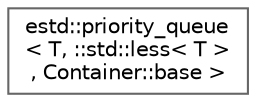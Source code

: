 digraph "Graphical Class Hierarchy"
{
 // LATEX_PDF_SIZE
  bgcolor="transparent";
  edge [fontname=Helvetica,fontsize=10,labelfontname=Helvetica,labelfontsize=10];
  node [fontname=Helvetica,fontsize=10,shape=box,height=0.2,width=0.4];
  rankdir="LR";
  Node0 [id="Node000000",label="estd::priority_queue\l\< T, ::std::less\< T \>\l, Container::base \>",height=0.2,width=0.4,color="grey40", fillcolor="white", style="filled",URL="$d4/d95/classestd_1_1priority__queue.html",tooltip=" "];
}
